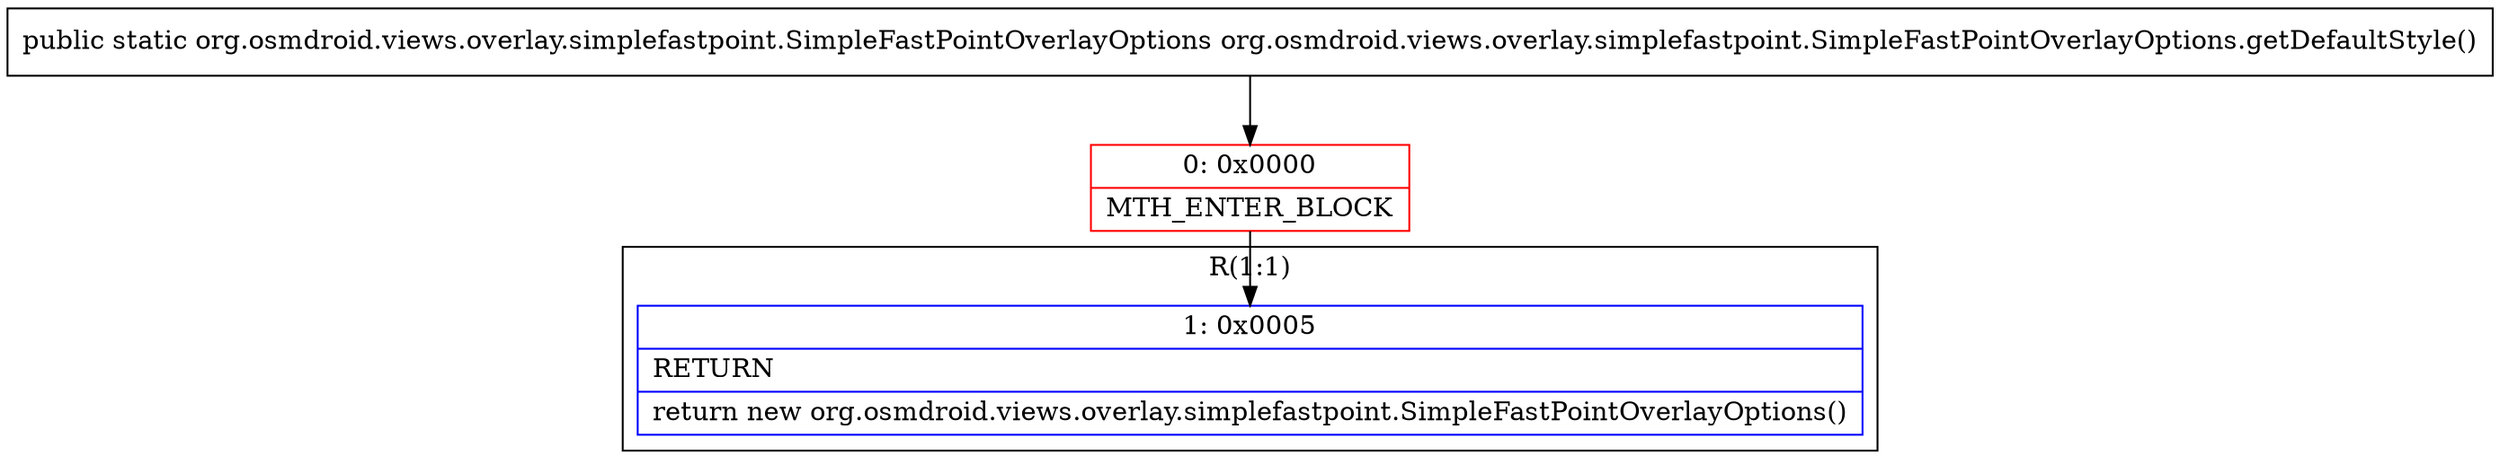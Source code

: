 digraph "CFG fororg.osmdroid.views.overlay.simplefastpoint.SimpleFastPointOverlayOptions.getDefaultStyle()Lorg\/osmdroid\/views\/overlay\/simplefastpoint\/SimpleFastPointOverlayOptions;" {
subgraph cluster_Region_938429828 {
label = "R(1:1)";
node [shape=record,color=blue];
Node_1 [shape=record,label="{1\:\ 0x0005|RETURN\l|return new org.osmdroid.views.overlay.simplefastpoint.SimpleFastPointOverlayOptions()\l}"];
}
Node_0 [shape=record,color=red,label="{0\:\ 0x0000|MTH_ENTER_BLOCK\l}"];
MethodNode[shape=record,label="{public static org.osmdroid.views.overlay.simplefastpoint.SimpleFastPointOverlayOptions org.osmdroid.views.overlay.simplefastpoint.SimpleFastPointOverlayOptions.getDefaultStyle() }"];
MethodNode -> Node_0;
Node_0 -> Node_1;
}

